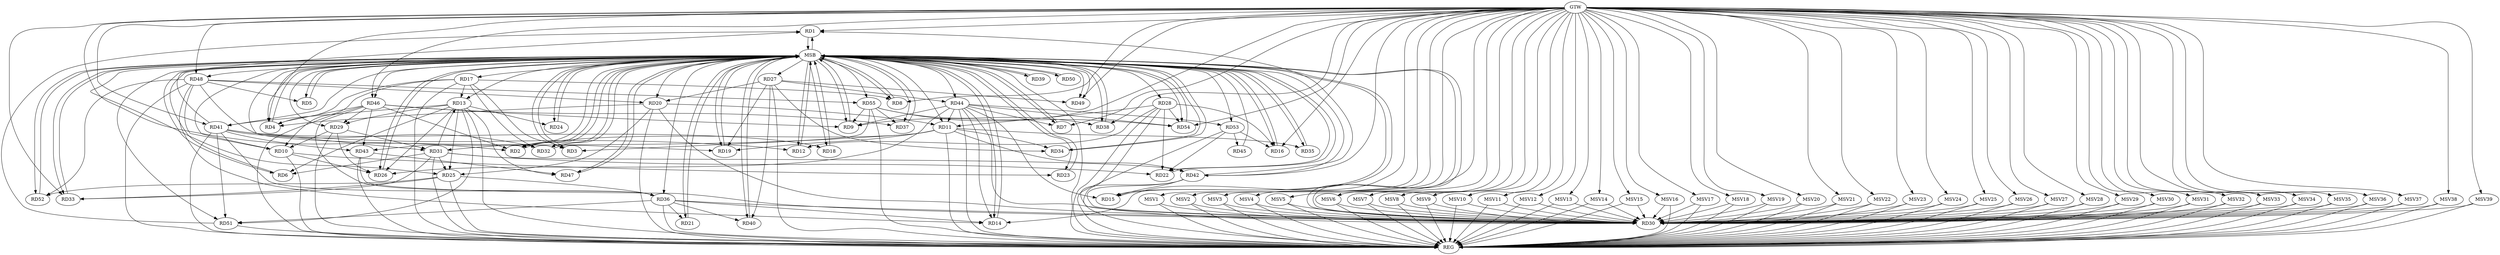 strict digraph G {
  RD1 [ label="RD1" ];
  RD2 [ label="RD2" ];
  RD3 [ label="RD3" ];
  RD4 [ label="RD4" ];
  RD5 [ label="RD5" ];
  RD6 [ label="RD6" ];
  RD7 [ label="RD7" ];
  RD8 [ label="RD8" ];
  RD9 [ label="RD9" ];
  RD10 [ label="RD10" ];
  RD11 [ label="RD11" ];
  RD12 [ label="RD12" ];
  RD13 [ label="RD13" ];
  RD14 [ label="RD14" ];
  RD15 [ label="RD15" ];
  RD16 [ label="RD16" ];
  RD17 [ label="RD17" ];
  RD18 [ label="RD18" ];
  RD19 [ label="RD19" ];
  RD20 [ label="RD20" ];
  RD21 [ label="RD21" ];
  RD22 [ label="RD22" ];
  RD23 [ label="RD23" ];
  RD24 [ label="RD24" ];
  RD25 [ label="RD25" ];
  RD26 [ label="RD26" ];
  RD27 [ label="RD27" ];
  RD28 [ label="RD28" ];
  RD29 [ label="RD29" ];
  RD30 [ label="RD30" ];
  RD31 [ label="RD31" ];
  RD32 [ label="RD32" ];
  RD33 [ label="RD33" ];
  RD34 [ label="RD34" ];
  RD35 [ label="RD35" ];
  RD36 [ label="RD36" ];
  RD37 [ label="RD37" ];
  RD38 [ label="RD38" ];
  RD39 [ label="RD39" ];
  RD40 [ label="RD40" ];
  RD41 [ label="RD41" ];
  RD42 [ label="RD42" ];
  RD43 [ label="RD43" ];
  RD44 [ label="RD44" ];
  RD45 [ label="RD45" ];
  RD46 [ label="RD46" ];
  RD47 [ label="RD47" ];
  RD48 [ label="RD48" ];
  RD49 [ label="RD49" ];
  RD50 [ label="RD50" ];
  RD51 [ label="RD51" ];
  RD52 [ label="RD52" ];
  RD53 [ label="RD53" ];
  RD54 [ label="RD54" ];
  RD55 [ label="RD55" ];
  GTW [ label="GTW" ];
  REG [ label="REG" ];
  MSB [ label="MSB" ];
  MSV1 [ label="MSV1" ];
  MSV2 [ label="MSV2" ];
  MSV3 [ label="MSV3" ];
  MSV4 [ label="MSV4" ];
  MSV5 [ label="MSV5" ];
  MSV6 [ label="MSV6" ];
  MSV7 [ label="MSV7" ];
  MSV8 [ label="MSV8" ];
  MSV9 [ label="MSV9" ];
  MSV10 [ label="MSV10" ];
  MSV11 [ label="MSV11" ];
  MSV12 [ label="MSV12" ];
  MSV13 [ label="MSV13" ];
  MSV14 [ label="MSV14" ];
  MSV15 [ label="MSV15" ];
  MSV16 [ label="MSV16" ];
  MSV17 [ label="MSV17" ];
  MSV18 [ label="MSV18" ];
  MSV19 [ label="MSV19" ];
  MSV20 [ label="MSV20" ];
  MSV21 [ label="MSV21" ];
  MSV22 [ label="MSV22" ];
  MSV23 [ label="MSV23" ];
  MSV24 [ label="MSV24" ];
  MSV25 [ label="MSV25" ];
  MSV26 [ label="MSV26" ];
  MSV27 [ label="MSV27" ];
  MSV28 [ label="MSV28" ];
  MSV29 [ label="MSV29" ];
  MSV30 [ label="MSV30" ];
  MSV31 [ label="MSV31" ];
  MSV32 [ label="MSV32" ];
  MSV33 [ label="MSV33" ];
  MSV34 [ label="MSV34" ];
  MSV35 [ label="MSV35" ];
  MSV36 [ label="MSV36" ];
  MSV37 [ label="MSV37" ];
  MSV38 [ label="MSV38" ];
  MSV39 [ label="MSV39" ];
  RD41 -> RD1;
  RD42 -> RD1;
  RD51 -> RD1;
  RD11 -> RD2;
  RD46 -> RD2;
  RD11 -> RD3;
  RD17 -> RD3;
  RD17 -> RD4;
  RD20 -> RD4;
  RD46 -> RD4;
  RD48 -> RD5;
  RD13 -> RD6;
  RD31 -> RD6;
  RD44 -> RD7;
  RD17 -> RD8;
  RD44 -> RD9;
  RD46 -> RD9;
  RD55 -> RD9;
  RD17 -> RD10;
  RD10 -> RD23;
  RD10 -> RD26;
  RD29 -> RD10;
  RD48 -> RD10;
  RD11 -> RD19;
  RD20 -> RD11;
  RD28 -> RD11;
  RD11 -> RD34;
  RD11 -> RD35;
  RD11 -> RD42;
  RD44 -> RD11;
  RD28 -> RD12;
  RD41 -> RD12;
  RD17 -> RD13;
  RD13 -> RD24;
  RD13 -> RD25;
  RD13 -> RD26;
  RD13 -> RD29;
  RD31 -> RD13;
  RD13 -> RD41;
  RD13 -> RD47;
  RD13 -> RD51;
  RD36 -> RD14;
  RD44 -> RD14;
  RD48 -> RD14;
  RD42 -> RD15;
  RD44 -> RD15;
  RD28 -> RD16;
  RD53 -> RD16;
  RD17 -> RD32;
  RD41 -> RD18;
  RD27 -> RD19;
  RD48 -> RD19;
  RD20 -> RD25;
  RD27 -> RD20;
  RD20 -> RD30;
  RD48 -> RD20;
  RD36 -> RD21;
  RD28 -> RD22;
  RD31 -> RD22;
  RD53 -> RD22;
  RD31 -> RD25;
  RD25 -> RD33;
  RD25 -> RD36;
  RD25 -> RD52;
  RD29 -> RD26;
  RD44 -> RD26;
  RD27 -> RD34;
  RD27 -> RD40;
  RD27 -> RD44;
  RD27 -> RD49;
  RD28 -> RD30;
  RD28 -> RD54;
  RD29 -> RD31;
  RD46 -> RD29;
  RD36 -> RD30;
  RD42 -> RD30;
  RD43 -> RD30;
  RD44 -> RD30;
  RD31 -> RD33;
  RD31 -> RD42;
  RD55 -> RD31;
  RD41 -> RD32;
  RD36 -> RD40;
  RD41 -> RD36;
  RD46 -> RD36;
  RD36 -> RD51;
  RD46 -> RD37;
  RD55 -> RD37;
  RD55 -> RD38;
  RD41 -> RD43;
  RD41 -> RD51;
  RD46 -> RD43;
  RD43 -> RD47;
  RD44 -> RD53;
  RD44 -> RD54;
  RD53 -> RD45;
  RD48 -> RD52;
  RD48 -> RD55;
  RD55 -> RD54;
  GTW -> RD46;
  GTW -> RD42;
  GTW -> RD9;
  GTW -> RD2;
  GTW -> RD41;
  GTW -> RD49;
  GTW -> RD14;
  GTW -> RD4;
  GTW -> RD33;
  GTW -> RD48;
  GTW -> RD7;
  GTW -> RD54;
  GTW -> RD16;
  GTW -> RD38;
  GTW -> RD1;
  GTW -> RD8;
  RD10 -> REG;
  RD11 -> REG;
  RD13 -> REG;
  RD17 -> REG;
  RD20 -> REG;
  RD25 -> REG;
  RD27 -> REG;
  RD28 -> REG;
  RD29 -> REG;
  RD31 -> REG;
  RD36 -> REG;
  RD41 -> REG;
  RD42 -> REG;
  RD43 -> REG;
  RD44 -> REG;
  RD46 -> REG;
  RD48 -> REG;
  RD51 -> REG;
  RD53 -> REG;
  RD55 -> REG;
  RD1 -> MSB;
  MSB -> RD7;
  MSB -> RD22;
  MSB -> RD25;
  MSB -> RD36;
  MSB -> RD38;
  MSB -> RD42;
  MSB -> RD54;
  MSB -> REG;
  RD2 -> MSB;
  MSB -> RD5;
  MSB -> RD39;
  MSB -> RD43;
  RD3 -> MSB;
  MSB -> RD27;
  MSB -> RD29;
  MSB -> RD51;
  MSB -> RD52;
  RD4 -> MSB;
  RD5 -> MSB;
  MSB -> RD2;
  MSB -> RD6;
  MSB -> RD23;
  RD6 -> MSB;
  MSB -> RD9;
  MSB -> RD28;
  MSB -> RD53;
  RD7 -> MSB;
  MSB -> RD13;
  MSB -> RD40;
  RD8 -> MSB;
  MSB -> RD4;
  MSB -> RD12;
  MSB -> RD16;
  MSB -> RD20;
  MSB -> RD41;
  RD9 -> MSB;
  MSB -> RD33;
  MSB -> RD50;
  MSB -> RD55;
  RD12 -> MSB;
  MSB -> RD10;
  MSB -> RD14;
  RD14 -> MSB;
  MSB -> RD26;
  RD15 -> MSB;
  MSB -> RD37;
  MSB -> RD47;
  RD16 -> MSB;
  MSB -> RD17;
  MSB -> RD19;
  MSB -> RD24;
  MSB -> RD35;
  MSB -> RD46;
  RD18 -> MSB;
  MSB -> RD32;
  MSB -> RD44;
  RD19 -> MSB;
  MSB -> RD30;
  RD21 -> MSB;
  MSB -> RD31;
  RD22 -> MSB;
  MSB -> RD3;
  RD23 -> MSB;
  RD24 -> MSB;
  MSB -> RD11;
  RD26 -> MSB;
  RD30 -> MSB;
  MSB -> RD15;
  MSB -> RD34;
  RD32 -> MSB;
  MSB -> RD48;
  RD33 -> MSB;
  RD34 -> MSB;
  RD35 -> MSB;
  MSB -> RD21;
  RD37 -> MSB;
  MSB -> RD1;
  RD38 -> MSB;
  MSB -> RD18;
  RD39 -> MSB;
  RD40 -> MSB;
  RD45 -> MSB;
  MSB -> RD8;
  RD47 -> MSB;
  MSB -> RD49;
  RD49 -> MSB;
  RD50 -> MSB;
  RD52 -> MSB;
  RD54 -> MSB;
  MSV1 -> RD30;
  MSV2 -> RD30;
  MSV3 -> RD30;
  MSV4 -> RD30;
  MSV5 -> RD30;
  MSV6 -> RD30;
  MSV7 -> RD30;
  MSV8 -> RD30;
  GTW -> MSV1;
  MSV1 -> REG;
  GTW -> MSV2;
  MSV2 -> REG;
  GTW -> MSV3;
  MSV3 -> REG;
  GTW -> MSV4;
  MSV4 -> REG;
  GTW -> MSV5;
  MSV5 -> REG;
  GTW -> MSV6;
  MSV6 -> REG;
  GTW -> MSV7;
  MSV7 -> REG;
  GTW -> MSV8;
  MSV8 -> REG;
  MSV9 -> RD30;
  MSV10 -> RD30;
  MSV11 -> RD30;
  MSV12 -> RD30;
  GTW -> MSV9;
  MSV9 -> REG;
  GTW -> MSV10;
  MSV10 -> REG;
  GTW -> MSV11;
  MSV11 -> REG;
  GTW -> MSV12;
  MSV12 -> REG;
  MSV13 -> RD30;
  MSV14 -> RD30;
  GTW -> MSV13;
  MSV13 -> REG;
  GTW -> MSV14;
  MSV14 -> REG;
  MSV15 -> RD30;
  MSV16 -> RD30;
  MSV17 -> RD30;
  MSV18 -> RD30;
  GTW -> MSV15;
  MSV15 -> REG;
  GTW -> MSV16;
  MSV16 -> REG;
  GTW -> MSV17;
  MSV17 -> REG;
  GTW -> MSV18;
  MSV18 -> REG;
  MSV19 -> RD30;
  MSV20 -> RD30;
  MSV21 -> RD30;
  GTW -> MSV19;
  MSV19 -> REG;
  GTW -> MSV20;
  MSV20 -> REG;
  GTW -> MSV21;
  MSV21 -> REG;
  MSV22 -> RD30;
  MSV23 -> RD30;
  GTW -> MSV22;
  MSV22 -> REG;
  GTW -> MSV23;
  MSV23 -> REG;
  MSV24 -> RD30;
  MSV25 -> RD30;
  GTW -> MSV24;
  MSV24 -> REG;
  GTW -> MSV25;
  MSV25 -> REG;
  MSV26 -> RD30;
  MSV27 -> RD30;
  MSV28 -> RD30;
  MSV29 -> RD30;
  GTW -> MSV26;
  MSV26 -> REG;
  GTW -> MSV27;
  MSV27 -> REG;
  GTW -> MSV28;
  MSV28 -> REG;
  GTW -> MSV29;
  MSV29 -> REG;
  MSV30 -> RD30;
  MSV31 -> RD30;
  MSV32 -> RD30;
  MSV33 -> RD30;
  MSV34 -> RD30;
  MSV35 -> RD30;
  MSV36 -> RD30;
  GTW -> MSV30;
  MSV30 -> REG;
  GTW -> MSV31;
  MSV31 -> REG;
  GTW -> MSV32;
  MSV32 -> REG;
  GTW -> MSV33;
  MSV33 -> REG;
  GTW -> MSV34;
  MSV34 -> REG;
  GTW -> MSV35;
  MSV35 -> REG;
  GTW -> MSV36;
  MSV36 -> REG;
  MSV37 -> RD30;
  MSV38 -> RD30;
  GTW -> MSV37;
  MSV37 -> REG;
  GTW -> MSV38;
  MSV38 -> REG;
  MSV39 -> RD30;
  GTW -> MSV39;
  MSV39 -> REG;
}
